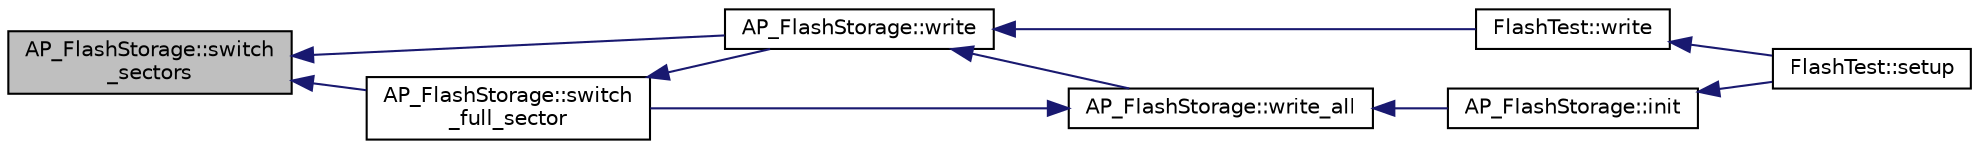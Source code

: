 digraph "AP_FlashStorage::switch_sectors"
{
 // INTERACTIVE_SVG=YES
  edge [fontname="Helvetica",fontsize="10",labelfontname="Helvetica",labelfontsize="10"];
  node [fontname="Helvetica",fontsize="10",shape=record];
  rankdir="LR";
  Node1 [label="AP_FlashStorage::switch\l_sectors",height=0.2,width=0.4,color="black", fillcolor="grey75", style="filled", fontcolor="black"];
  Node1 -> Node2 [dir="back",color="midnightblue",fontsize="10",style="solid",fontname="Helvetica"];
  Node2 [label="AP_FlashStorage::switch\l_full_sector",height=0.2,width=0.4,color="black", fillcolor="white", style="filled",URL="$classAP__FlashStorage.html#a0f1fcc2a684940d96a9288c104afc98d"];
  Node2 -> Node3 [dir="back",color="midnightblue",fontsize="10",style="solid",fontname="Helvetica"];
  Node3 [label="AP_FlashStorage::write",height=0.2,width=0.4,color="black", fillcolor="white", style="filled",URL="$classAP__FlashStorage.html#a0b06f85f5d21e01e5b2d76194bd8a075"];
  Node3 -> Node4 [dir="back",color="midnightblue",fontsize="10",style="solid",fontname="Helvetica"];
  Node4 [label="AP_FlashStorage::write_all",height=0.2,width=0.4,color="black", fillcolor="white", style="filled",URL="$classAP__FlashStorage.html#a583ab6eb8d0903174321272fc3c39f5d"];
  Node4 -> Node5 [dir="back",color="midnightblue",fontsize="10",style="solid",fontname="Helvetica"];
  Node5 [label="AP_FlashStorage::init",height=0.2,width=0.4,color="black", fillcolor="white", style="filled",URL="$classAP__FlashStorage.html#ac2133d4c431255ee294db68364dd43a3"];
  Node5 -> Node6 [dir="back",color="midnightblue",fontsize="10",style="solid",fontname="Helvetica"];
  Node6 [label="FlashTest::setup",height=0.2,width=0.4,color="black", fillcolor="white", style="filled",URL="$classFlashTest.html#a6c57c81a070382bd61c6ecd10ce5f1ee"];
  Node4 -> Node2 [dir="back",color="midnightblue",fontsize="10",style="solid",fontname="Helvetica"];
  Node3 -> Node7 [dir="back",color="midnightblue",fontsize="10",style="solid",fontname="Helvetica"];
  Node7 [label="FlashTest::write",height=0.2,width=0.4,color="black", fillcolor="white", style="filled",URL="$classFlashTest.html#af36af40bfac8e5a2d89c6c4dd22a1a42"];
  Node7 -> Node6 [dir="back",color="midnightblue",fontsize="10",style="solid",fontname="Helvetica"];
  Node1 -> Node3 [dir="back",color="midnightblue",fontsize="10",style="solid",fontname="Helvetica"];
}
